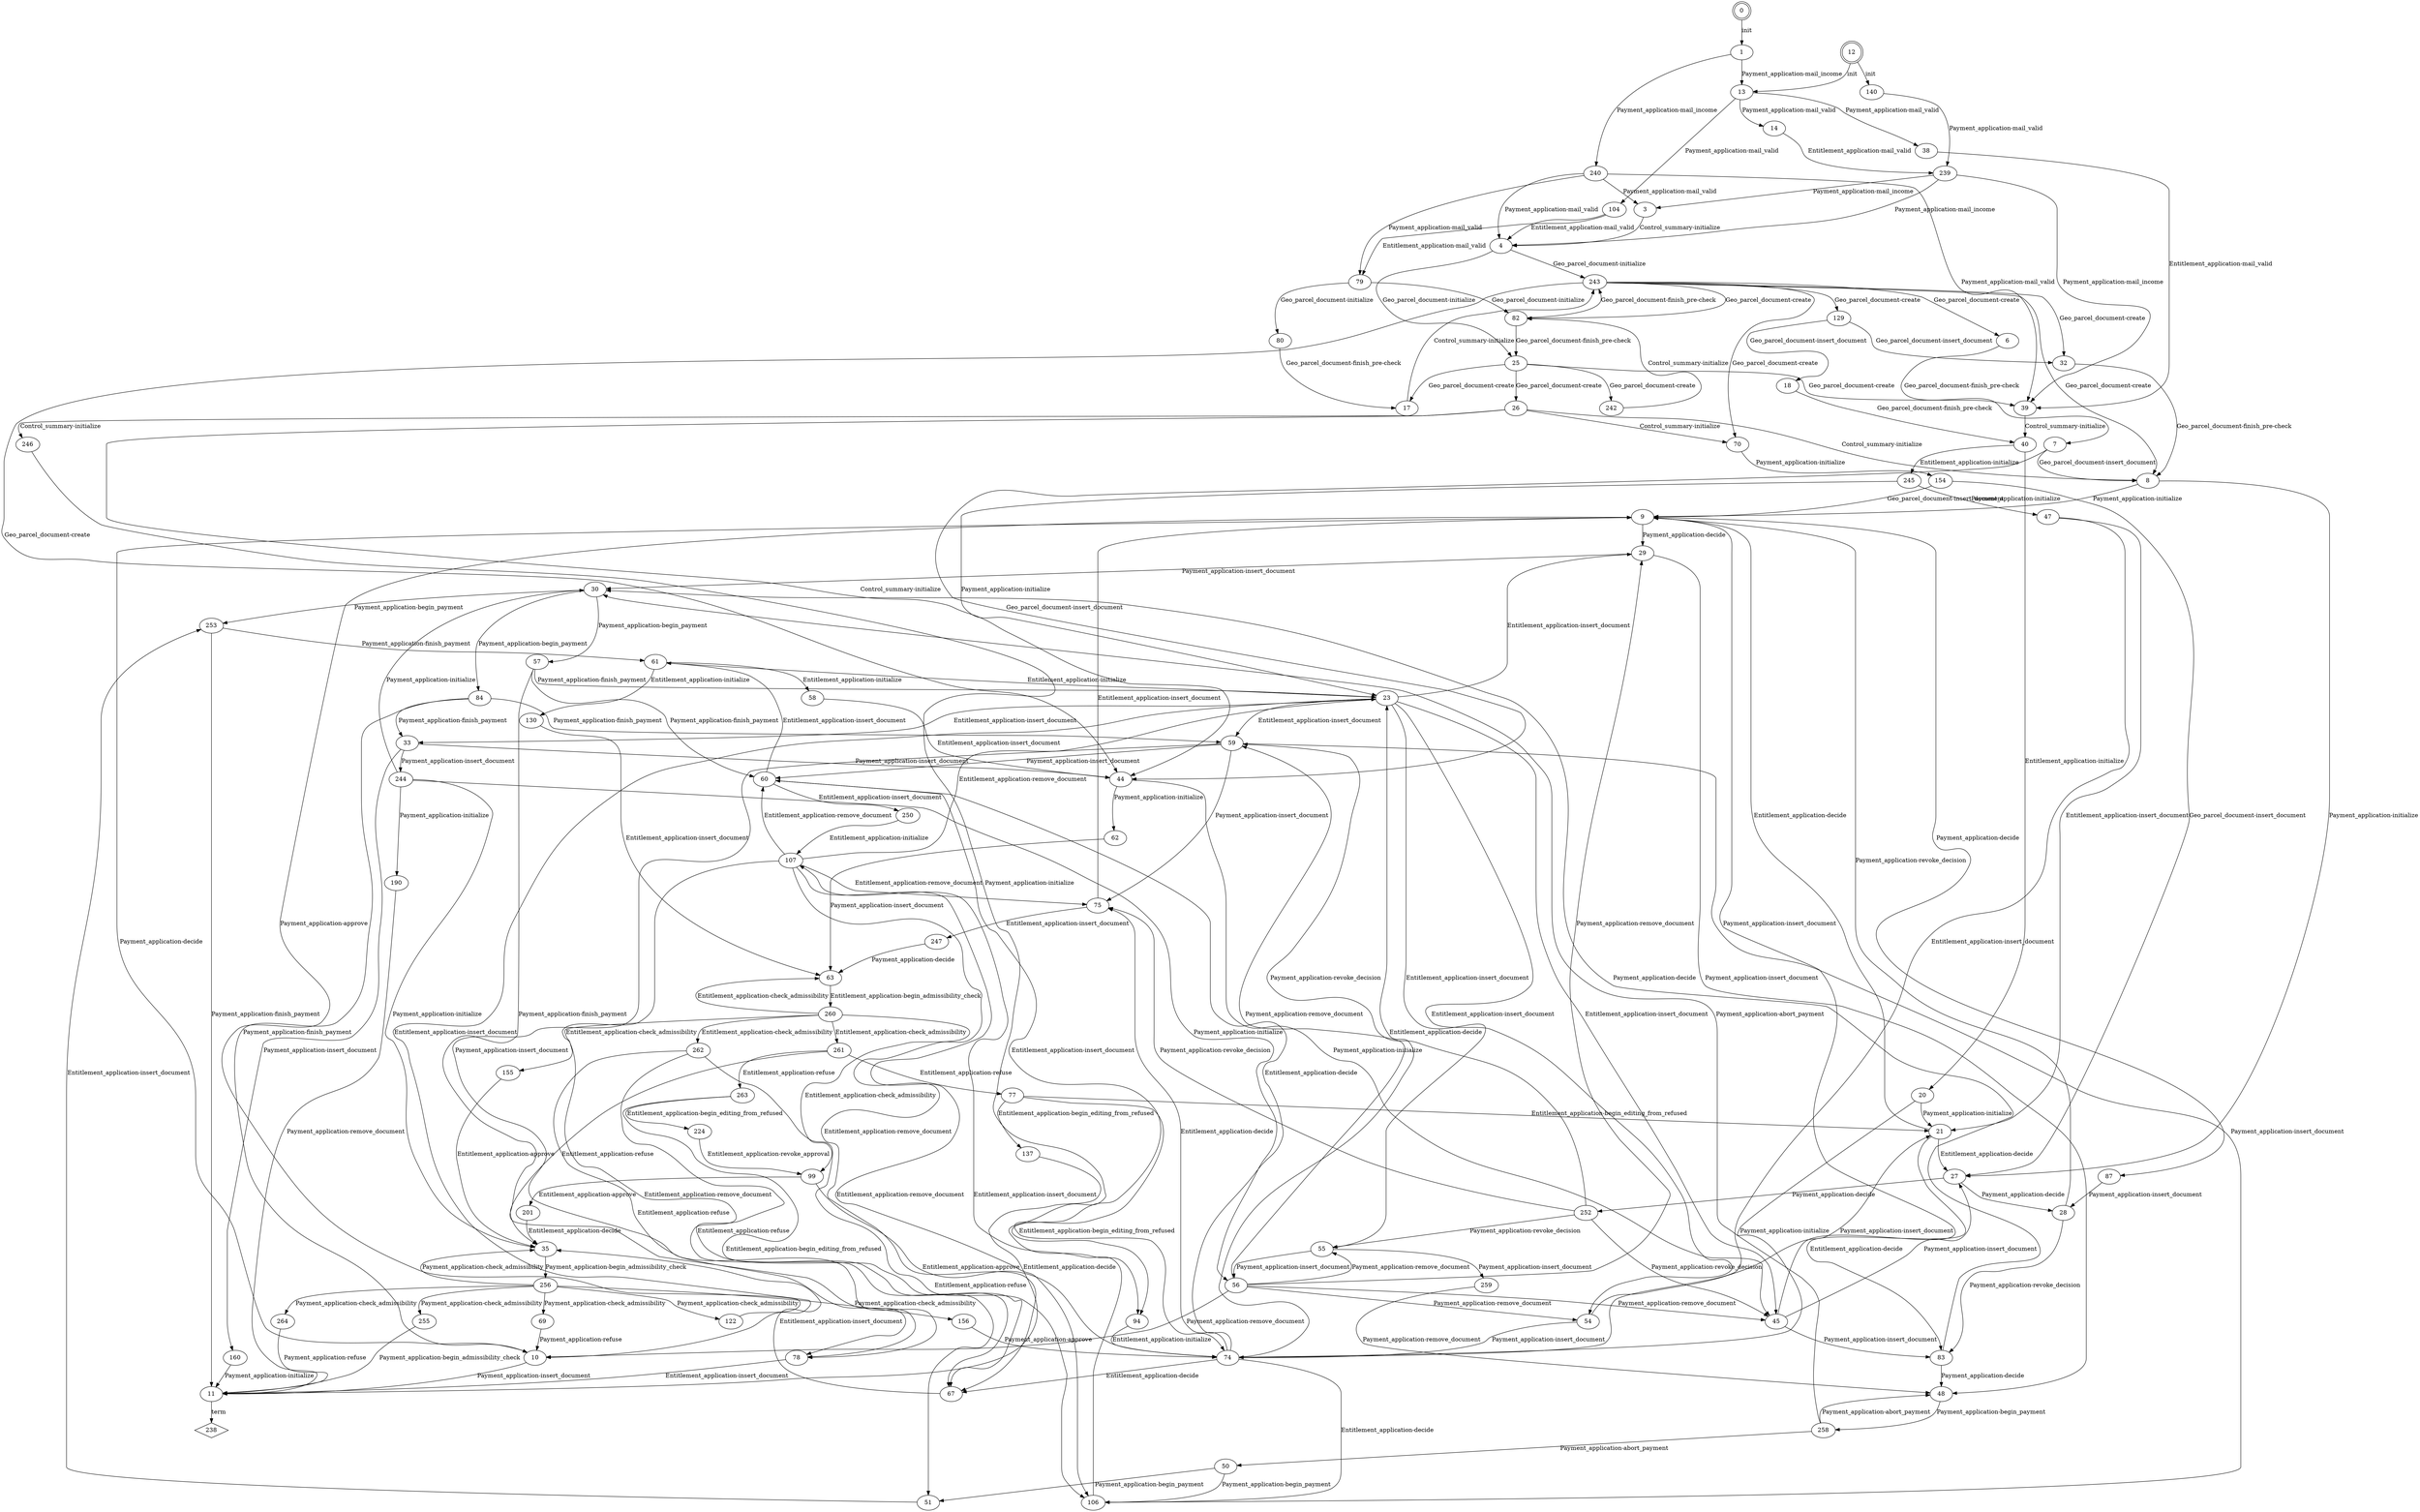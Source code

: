 strict digraph  {
0 [shape=doublecircle];
1;
240;
3;
4;
243;
6;
7;
8;
9;
10;
11;
12 [shape=doublecircle];
13;
14;
239;
17;
18;
20;
21;
23;
25;
26;
27;
28;
29;
30;
253;
32;
33;
244;
35;
256;
255;
38;
39;
40;
245;
44;
45;
47;
48;
258;
50;
51;
54;
55;
56;
57;
58;
59;
60;
61;
62;
63;
260;
261;
263;
67;
69;
70;
74;
75;
247;
77;
78;
79;
80;
82;
83;
84;
252;
87;
242;
246;
94;
250;
99;
264;
104;
106;
107;
122;
259;
129;
130;
137;
262;
140;
154;
155;
156;
160;
190;
201;
224;
238 [shape=diamond];
0 -> 1  [label=init, weight=234];
1 -> 240  [label="Payment_application-mail_income", weight=97];
1 -> 13  [label="Payment_application-mail_income", weight=136];
240 -> 39  [label="Payment_application-mail_valid", weight=10];
240 -> 3  [label="Payment_application-mail_valid", weight=6];
240 -> 4  [label="Payment_application-mail_valid", weight=43];
240 -> 79  [label="Payment_application-mail_valid", weight=45];
3 -> 4  [label="Control_summary-initialize", weight=9];
4 -> 25  [label="Geo_parcel_document-initialize", weight=62];
4 -> 243  [label="Geo_parcel_document-initialize", weight=11];
243 -> 82  [label="Geo_parcel_document-create", weight=8];
243 -> 6  [label="Geo_parcel_document-create", weight=4];
243 -> 32  [label="Geo_parcel_document-create", weight=5];
243 -> 8  [label="Geo_parcel_document-create", weight=24];
243 -> 44  [label="Geo_parcel_document-create", weight=12];
243 -> 70  [label="Geo_parcel_document-create", weight=4];
243 -> 129  [label="Geo_parcel_document-create", weight=4];
6 -> 7  [label="Geo_parcel_document-finish_pre-check", weight=4];
7 -> 8  [label="Geo_parcel_document-insert_document", weight=5];
7 -> 44  [label="Geo_parcel_document-insert_document", weight=2];
8 -> 27  [label="Payment_application-initialize", weight=21];
8 -> 9  [label="Payment_application-initialize", weight=44];
9 -> 10  [label="Payment_application-decide", weight=56];
9 -> 29  [label="Payment_application-decide", weight=132];
9 -> 87  [label="Payment_application-decide", weight=23];
10 -> 11  [label="Payment_application-insert_document", weight=85];
11 -> 238  [label=term, weight=270];
12 -> 13  [label=init, weight=10];
12 -> 140  [label=init, weight=9];
13 -> 38  [label="Payment_application-mail_valid", weight=115];
13 -> 104  [label="Payment_application-mail_valid", weight=22];
13 -> 14  [label="Payment_application-mail_valid", weight=10];
14 -> 239  [label="Entitlement_application-mail_valid", weight=10];
239 -> 4  [label="Payment_application-mail_income", weight=6];
239 -> 39  [label="Payment_application-mail_income", weight=9];
239 -> 3  [label="Payment_application-mail_income", weight=2];
17 -> 243  [label="Control_summary-initialize", weight=48];
18 -> 40  [label="Geo_parcel_document-finish_pre-check", weight=3];
20 -> 74  [label="Payment_application-initialize", weight=25];
20 -> 21  [label="Payment_application-initialize", weight=71];
21 -> 83  [label="Entitlement_application-decide", weight=12];
21 -> 9  [label="Entitlement_application-decide", weight=25];
21 -> 27  [label="Entitlement_application-decide", weight=81];
23 -> 55  [label="Entitlement_application-insert_document", weight=3];
23 -> 10  [label="Entitlement_application-insert_document", weight=5];
23 -> 33  [label="Entitlement_application-insert_document", weight=2];
23 -> 29  [label="Entitlement_application-insert_document", weight=2];
23 -> 45  [label="Entitlement_application-insert_document", weight=8];
23 -> 59  [label="Entitlement_application-insert_document", weight=2];
23 -> 54  [label="Entitlement_application-insert_document", weight=10];
25 -> 39  [label="Geo_parcel_document-create", weight=12];
25 -> 17  [label="Geo_parcel_document-create", weight=4];
25 -> 242  [label="Geo_parcel_document-create", weight=8];
25 -> 26  [label="Geo_parcel_document-create", weight=49];
26 -> 246  [label="Control_summary-initialize", weight=5];
26 -> 70  [label="Control_summary-initialize", weight=5];
26 -> 8  [label="Control_summary-initialize", weight=31];
26 -> 44  [label="Control_summary-initialize", weight=9];
27 -> 252  [label="Payment_application-decide", weight=44];
27 -> 28  [label="Payment_application-decide", weight=79];
28 -> 9  [label="Payment_application-revoke_decision", weight=80];
28 -> 83  [label="Payment_application-revoke_decision", weight=25];
29 -> 30  [label="Payment_application-insert_document", weight=90];
29 -> 48  [label="Payment_application-insert_document", weight=48];
30 -> 253  [label="Payment_application-begin_payment", weight=105];
30 -> 57  [label="Payment_application-begin_payment", weight=8];
30 -> 84  [label="Payment_application-begin_payment", weight=14];
253 -> 11  [label="Payment_application-finish_payment", weight=138];
253 -> 61  [label="Payment_application-finish_payment", weight=42];
32 -> 8  [label="Geo_parcel_document-finish_pre-check", weight=6];
33 -> 244  [label="Payment_application-insert_document", weight=22];
33 -> 160  [label="Payment_application-insert_document", weight=4];
33 -> 44  [label="Payment_application-insert_document", weight=3];
244 -> 35  [label="Payment_application-initialize", weight=5];
244 -> 30  [label="Payment_application-initialize", weight=8];
244 -> 190  [label="Payment_application-initialize", weight=6];
244 -> 56  [label="Payment_application-initialize", weight=2];
35 -> 256  [label="Payment_application-begin_admissibility_check", weight=48];
256 -> 255  [label="Payment_application-check_admissibility", weight=3];
256 -> 35  [label="Payment_application-check_admissibility", weight=7];
256 -> 69  [label="Payment_application-check_admissibility", weight=12];
256 -> 264  [label="Payment_application-check_admissibility", weight=14];
256 -> 122  [label="Payment_application-check_admissibility", weight=9];
256 -> 156  [label="Payment_application-check_admissibility", weight=4];
255 -> 11  [label="Payment_application-begin_admissibility_check", weight=2];
38 -> 39  [label="Entitlement_application-mail_valid", weight=115];
39 -> 40  [label="Control_summary-initialize", weight=146];
40 -> 245  [label="Entitlement_application-initialize", weight=58];
40 -> 20  [label="Entitlement_application-initialize", weight=92];
245 -> 47  [label="Payment_application-initialize", weight=45];
245 -> 23  [label="Payment_application-initialize", weight=11];
44 -> 62  [label="Payment_application-initialize", weight=34];
44 -> 45  [label="Payment_application-initialize", weight=22];
45 -> 27  [label="Payment_application-insert_document", weight=16];
45 -> 9  [label="Payment_application-insert_document", weight=13];
45 -> 83  [label="Payment_application-insert_document", weight=18];
47 -> 74  [label="Entitlement_application-insert_document", weight=3];
47 -> 21  [label="Entitlement_application-insert_document", weight=41];
48 -> 258  [label="Payment_application-begin_payment", weight=99];
258 -> 30  [label="Payment_application-abort_payment", weight=28];
258 -> 50  [label="Payment_application-abort_payment", weight=77];
258 -> 48  [label="Payment_application-abort_payment", weight=21];
50 -> 106  [label="Payment_application-begin_payment", weight=4];
50 -> 51  [label="Payment_application-begin_payment", weight=74];
51 -> 253  [label="Entitlement_application-insert_document", weight=73];
54 -> 74  [label="Payment_application-insert_document", weight=4];
54 -> 21  [label="Payment_application-insert_document", weight=10];
55 -> 56  [label="Payment_application-insert_document", weight=40];
55 -> 259  [label="Payment_application-insert_document", weight=3];
56 -> 55  [label="Payment_application-remove_document", weight=5];
56 -> 10  [label="Payment_application-remove_document", weight=3];
56 -> 29  [label="Payment_application-remove_document", weight=4];
56 -> 45  [label="Payment_application-remove_document", weight=10];
56 -> 59  [label="Payment_application-remove_document", weight=20];
56 -> 54  [label="Payment_application-remove_document", weight=3];
57 -> 23  [label="Payment_application-finish_payment", weight=2];
57 -> 60  [label="Payment_application-finish_payment", weight=6];
57 -> 78  [label="Payment_application-finish_payment", weight=2];
58 -> 44  [label="Entitlement_application-insert_document", weight=34];
59 -> 75  [label="Payment_application-insert_document", weight=26];
59 -> 78  [label="Payment_application-insert_document", weight=2];
59 -> 60  [label="Payment_application-insert_document", weight=4];
59 -> 106  [label="Payment_application-insert_document", weight=2];
60 -> 94  [label="Entitlement_application-insert_document", weight=2];
60 -> 250  [label="Entitlement_application-insert_document", weight=4];
60 -> 61  [label="Entitlement_application-insert_document", weight=5];
61 -> 58  [label="Entitlement_application-initialize", weight=35];
61 -> 23  [label="Entitlement_application-initialize", weight=3];
61 -> 130  [label="Entitlement_application-initialize", weight=10];
62 -> 63  [label="Payment_application-insert_document", weight=34];
63 -> 260  [label="Entitlement_application-begin_admissibility_check", weight=49];
260 -> 261  [label="Entitlement_application-check_admissibility", weight=22];
260 -> 262  [label="Entitlement_application-check_admissibility", weight=13];
260 -> 63  [label="Entitlement_application-check_admissibility", weight=6];
260 -> 99  [label="Entitlement_application-check_admissibility", weight=9];
260 -> 155  [label="Entitlement_application-check_admissibility", weight=3];
261 -> 263  [label="Entitlement_application-refuse", weight=7];
261 -> 77  [label="Entitlement_application-refuse", weight=4];
261 -> 35  [label="Entitlement_application-refuse", weight=10];
263 -> 67  [label="Entitlement_application-begin_editing_from_refused", weight=4];
263 -> 224  [label="Entitlement_application-begin_editing_from_refused", weight=2];
67 -> 35  [label="Entitlement_application-insert_document", weight=20];
69 -> 10  [label="Payment_application-refuse", weight=12];
70 -> 154  [label="Payment_application-initialize", weight=8];
74 -> 75  [label="Entitlement_application-decide", weight=26];
74 -> 67  [label="Entitlement_application-decide", weight=11];
74 -> 60  [label="Entitlement_application-decide", weight=3];
74 -> 23  [label="Entitlement_application-decide", weight=9];
74 -> 106  [label="Entitlement_application-decide", weight=3];
75 -> 9  [label="Entitlement_application-insert_document", weight=56];
75 -> 247  [label="Entitlement_application-insert_document", weight=3];
247 -> 63  [label="Payment_application-decide", weight=2];
77 -> 74  [label="Entitlement_application-begin_editing_from_refused", weight=2];
77 -> 21  [label="Entitlement_application-begin_editing_from_refused", weight=2];
77 -> 137  [label="Entitlement_application-begin_editing_from_refused", weight=2];
78 -> 11  [label="Entitlement_application-insert_document", weight=14];
79 -> 80  [label="Geo_parcel_document-initialize", weight=42];
79 -> 82  [label="Geo_parcel_document-initialize", weight=12];
80 -> 17  [label="Geo_parcel_document-finish_pre-check", weight=42];
82 -> 243  [label="Geo_parcel_document-finish_pre-check", weight=10];
82 -> 25  [label="Geo_parcel_document-finish_pre-check", weight=12];
83 -> 30  [label="Payment_application-decide", weight=4];
83 -> 48  [label="Payment_application-decide", weight=55];
84 -> 33  [label="Payment_application-finish_payment", weight=11];
84 -> 59  [label="Payment_application-finish_payment", weight=3];
84 -> 10  [label="Payment_application-finish_payment", weight=4];
252 -> 45  [label="Payment_application-revoke_decision", weight=4];
252 -> 55  [label="Payment_application-revoke_decision", weight=29];
252 -> 59  [label="Payment_application-revoke_decision", weight=8];
252 -> 75  [label="Payment_application-revoke_decision", weight=3];
87 -> 28  [label="Payment_application-insert_document", weight=25];
242 -> 82  [label="Control_summary-initialize", weight=3];
246 -> 94  [label="Payment_application-initialize", weight=2];
94 -> 74  [label="Entitlement_application-initialize", weight=5];
250 -> 107  [label="Entitlement_application-initialize", weight=3];
99 -> 74  [label="Entitlement_application-approve", weight=8];
99 -> 201  [label="Entitlement_application-approve", weight=2];
264 -> 11  [label="Payment_application-refuse", weight=8];
104 -> 4  [label="Entitlement_application-mail_valid", weight=15];
104 -> 79  [label="Entitlement_application-mail_valid", weight=8];
106 -> 107  [label="Entitlement_application-insert_document", weight=10];
107 -> 75  [label="Entitlement_application-remove_document", weight=2];
107 -> 51  [label="Entitlement_application-remove_document", weight=4];
107 -> 67  [label="Entitlement_application-remove_document", weight=2];
107 -> 60  [label="Entitlement_application-remove_document", weight=4];
107 -> 23  [label="Entitlement_application-remove_document", weight=3];
107 -> 106  [label="Entitlement_application-remove_document", weight=2];
122 -> 9  [label="Payment_application-approve", weight=11];
259 -> 48  [label="Payment_application-remove_document", weight=2];
129 -> 32  [label="Geo_parcel_document-insert_document", weight=3];
129 -> 18  [label="Geo_parcel_document-insert_document", weight=3];
130 -> 63  [label="Entitlement_application-insert_document", weight=10];
137 -> 11  [label="Entitlement_application-decide", weight=2];
262 -> 78  [label="Entitlement_application-refuse", weight=6];
262 -> 67  [label="Entitlement_application-refuse", weight=3];
262 -> 106  [label="Entitlement_application-refuse", weight=2];
140 -> 239  [label="Payment_application-mail_valid", weight=8];
154 -> 27  [label="Geo_parcel_document-insert_document", weight=3];
154 -> 9  [label="Geo_parcel_document-insert_document", weight=6];
155 -> 35  [label="Entitlement_application-approve", weight=3];
156 -> 74  [label="Payment_application-approve", weight=4];
160 -> 11  [label="Payment_application-initialize", weight=5];
190 -> 11  [label="Payment_application-remove_document", weight=6];
201 -> 35  [label="Entitlement_application-decide", weight=2];
224 -> 99  [label="Entitlement_application-revoke_approval", weight=2];
}
